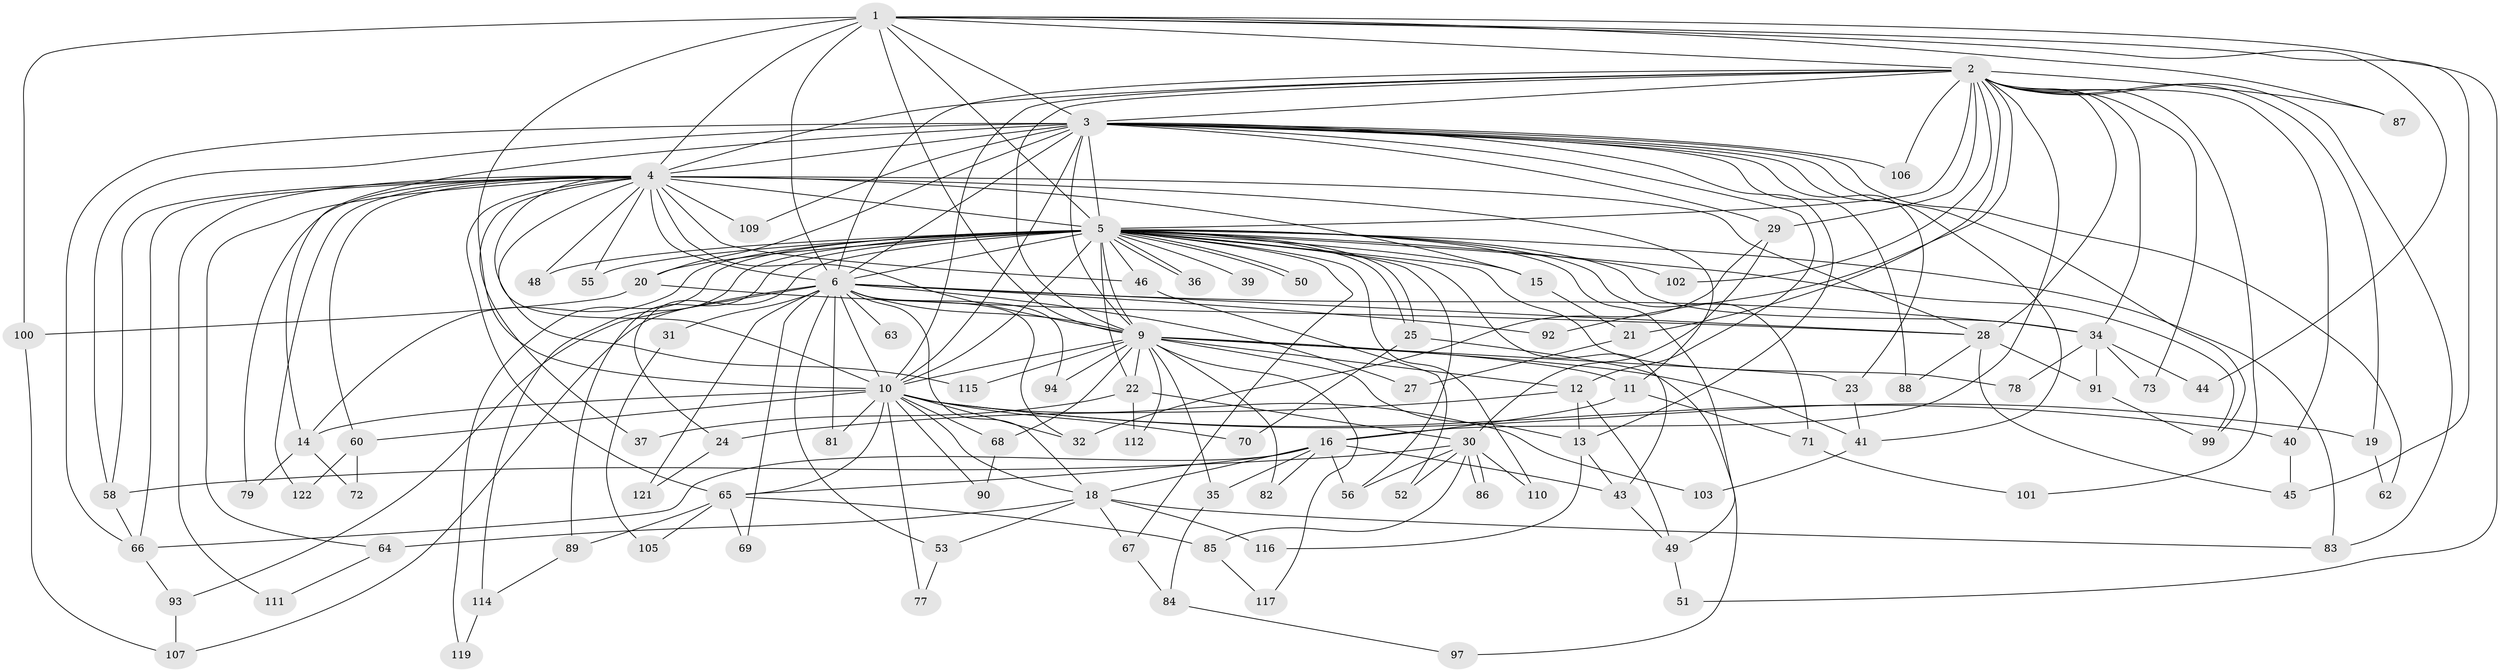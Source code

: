 // original degree distribution, {14: 0.008, 24: 0.024, 26: 0.008, 33: 0.008, 17: 0.016, 19: 0.008, 22: 0.008, 4: 0.088, 5: 0.032, 7: 0.016, 3: 0.288, 8: 0.016, 2: 0.464, 6: 0.016}
// Generated by graph-tools (version 1.1) at 2025/41/03/06/25 10:41:33]
// undirected, 98 vertices, 224 edges
graph export_dot {
graph [start="1"]
  node [color=gray90,style=filled];
  1 [super="+108"];
  2 [super="+57"];
  3 [super="+98"];
  4 [super="+26"];
  5 [super="+8"];
  6 [super="+7"];
  9 [super="+42"];
  10 [super="+33"];
  11;
  12 [super="+123"];
  13;
  14 [super="+17"];
  15 [super="+118"];
  16 [super="+47"];
  18 [super="+104"];
  19;
  20 [super="+76"];
  21;
  22;
  23;
  24;
  25;
  27;
  28 [super="+54"];
  29;
  30 [super="+80"];
  31;
  32 [super="+124"];
  34 [super="+38"];
  35;
  36;
  37;
  39;
  40;
  41 [super="+59"];
  43 [super="+61"];
  44;
  45;
  46;
  48;
  49 [super="+96"];
  50;
  51;
  52;
  53;
  55;
  56 [super="+95"];
  58 [super="+74"];
  60;
  62;
  63;
  64;
  65 [super="+75"];
  66 [super="+113"];
  67;
  68;
  69;
  70;
  71;
  72;
  73;
  77;
  78;
  79;
  81;
  82;
  83;
  84;
  85;
  86;
  87;
  88;
  89;
  90;
  91 [super="+120"];
  92;
  93;
  94;
  97;
  99;
  100;
  101;
  102;
  103;
  105;
  106;
  107 [super="+125"];
  109;
  110;
  111;
  112;
  114;
  115;
  116;
  117;
  119;
  121;
  122;
  1 -- 2;
  1 -- 3;
  1 -- 4;
  1 -- 5 [weight=2];
  1 -- 6 [weight=2];
  1 -- 9;
  1 -- 10;
  1 -- 44;
  1 -- 51;
  1 -- 87;
  1 -- 100;
  1 -- 45;
  2 -- 3;
  2 -- 4;
  2 -- 5 [weight=2];
  2 -- 6 [weight=2];
  2 -- 9 [weight=2];
  2 -- 10 [weight=2];
  2 -- 16;
  2 -- 19;
  2 -- 21;
  2 -- 28;
  2 -- 29;
  2 -- 34;
  2 -- 40;
  2 -- 73;
  2 -- 87;
  2 -- 92;
  2 -- 101;
  2 -- 102;
  2 -- 106;
  2 -- 83;
  3 -- 4;
  3 -- 5 [weight=2];
  3 -- 6 [weight=3];
  3 -- 9;
  3 -- 10;
  3 -- 12;
  3 -- 13;
  3 -- 14;
  3 -- 20;
  3 -- 23;
  3 -- 29;
  3 -- 58;
  3 -- 62;
  3 -- 66;
  3 -- 88;
  3 -- 99;
  3 -- 106;
  3 -- 109;
  3 -- 41;
  4 -- 5 [weight=3];
  4 -- 6 [weight=2];
  4 -- 9;
  4 -- 10;
  4 -- 11;
  4 -- 15 [weight=2];
  4 -- 28;
  4 -- 37;
  4 -- 48;
  4 -- 55;
  4 -- 58;
  4 -- 60;
  4 -- 64;
  4 -- 65;
  4 -- 79;
  4 -- 109;
  4 -- 111;
  4 -- 115;
  4 -- 122;
  4 -- 66;
  4 -- 46;
  5 -- 6 [weight=4];
  5 -- 9 [weight=2];
  5 -- 10 [weight=3];
  5 -- 15;
  5 -- 22;
  5 -- 24;
  5 -- 25;
  5 -- 25;
  5 -- 36;
  5 -- 36;
  5 -- 39 [weight=2];
  5 -- 43;
  5 -- 46;
  5 -- 50;
  5 -- 50;
  5 -- 56;
  5 -- 67;
  5 -- 78;
  5 -- 83;
  5 -- 89;
  5 -- 102;
  5 -- 110;
  5 -- 114;
  5 -- 71;
  5 -- 20;
  5 -- 55;
  5 -- 99;
  5 -- 48;
  5 -- 119;
  5 -- 49;
  5 -- 34;
  5 -- 14;
  6 -- 9 [weight=2];
  6 -- 10 [weight=2];
  6 -- 31 [weight=2];
  6 -- 34;
  6 -- 63 [weight=2];
  6 -- 81;
  6 -- 92;
  6 -- 93;
  6 -- 107;
  6 -- 69;
  6 -- 18;
  6 -- 27;
  6 -- 94;
  6 -- 32;
  6 -- 53;
  6 -- 121;
  6 -- 28;
  9 -- 10;
  9 -- 11;
  9 -- 12;
  9 -- 13;
  9 -- 22;
  9 -- 23;
  9 -- 35;
  9 -- 41;
  9 -- 68;
  9 -- 82;
  9 -- 94;
  9 -- 115;
  9 -- 117;
  9 -- 112;
  10 -- 14;
  10 -- 18;
  10 -- 19;
  10 -- 32;
  10 -- 40;
  10 -- 60;
  10 -- 65;
  10 -- 68;
  10 -- 70;
  10 -- 77;
  10 -- 81;
  10 -- 90;
  10 -- 103;
  11 -- 16;
  11 -- 71;
  12 -- 24;
  12 -- 49;
  12 -- 13;
  13 -- 43;
  13 -- 116;
  14 -- 72;
  14 -- 79;
  15 -- 21;
  16 -- 35;
  16 -- 56;
  16 -- 82;
  16 -- 65;
  16 -- 18;
  16 -- 43;
  16 -- 66;
  18 -- 53;
  18 -- 64;
  18 -- 67;
  18 -- 116;
  18 -- 83;
  19 -- 62;
  20 -- 100;
  20 -- 28;
  21 -- 27;
  22 -- 30;
  22 -- 37;
  22 -- 112;
  23 -- 41;
  24 -- 121;
  25 -- 70;
  25 -- 97;
  28 -- 45;
  28 -- 88;
  28 -- 91;
  29 -- 30;
  29 -- 32;
  30 -- 52;
  30 -- 85;
  30 -- 86;
  30 -- 86;
  30 -- 110;
  30 -- 56;
  30 -- 58;
  31 -- 105;
  34 -- 44;
  34 -- 73;
  34 -- 78;
  34 -- 91;
  35 -- 84;
  40 -- 45;
  41 -- 103;
  43 -- 49;
  46 -- 52;
  49 -- 51;
  53 -- 77;
  58 -- 66;
  60 -- 72;
  60 -- 122;
  64 -- 111;
  65 -- 69;
  65 -- 85;
  65 -- 89;
  65 -- 105;
  66 -- 93;
  67 -- 84;
  68 -- 90;
  71 -- 101;
  84 -- 97;
  85 -- 117;
  89 -- 114;
  91 -- 99;
  93 -- 107;
  100 -- 107;
  114 -- 119;
}
